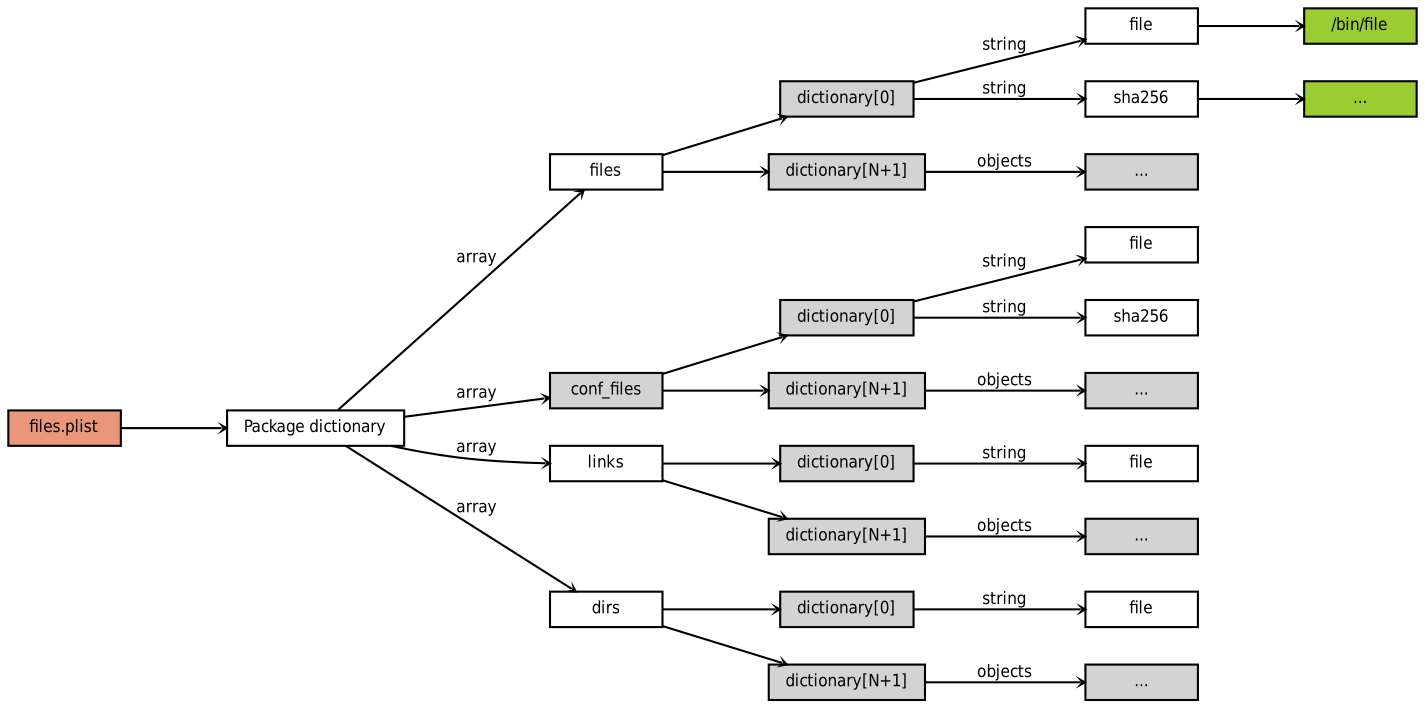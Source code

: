 digraph pkg_files_dictionary {
	graph [rankdir=LR,ranksep="0.7"];
	edge [arrowhead="vee",arrowsize="0.2",fontname="DejaVuSansCondensed",fontsize="8"];
	node [height=".1",shape=box,fontname="DejaVuSansCondensed",fontsize="8"];
	files_plist -> main;
	files_plist [style=filled,fillcolor=darksalmon,label="files.plist"];
	main [label="Package dictionary"];
	main -> files [label=array];
	files -> files_dict;
	files -> files_dict1;
	files_dict [style=filled,label="dictionary[0]"];
	files_dict1 [style=filled,label="dictionary[N+1]"];
	files_dict -> file [label=string];
	files_dict -> file_sha256 [label=string];
	file -> file_value;
	file_value [style=filled,fillcolor="yellowgreen",label="/bin/file"];
	file_sha256 [label=sha256];
	file_sha256 -> sha256_value;
	sha256_value [style=filled,fillcolor="yellowgreen",label="..."];
	files_dict1 -> files_dict1_objs [style=filled,label="objects"];
	files_dict1_objs [style=filled,label="..."];
	main -> conf_files [label=array];
	conf_files [style=filled];
	conf_files -> conf_files_dict;
	conf_files -> conf_files_dict1;
	conf_files_dict [style=filled,label="dictionary[0]"];
	conf_files_dict1 [style=filled,label="dictionary[N+1]"];
	conf_files_dict -> cf_file [label=string];
	conf_files_dict -> cf_sha256 [label=string];
	conf_files_dict1 -> conf_files_dict1_objs [style=filled,label="objects"];
	conf_files_dict1_objs [style=filled,label="..."];
	cf_file [label=file];
	cf_sha256 [label=sha256];
	conf_files_dict [style=filled];
	main -> links [label=array];
	links -> links_dict;
	links -> links_dict1;
	links_dict [style=filled,label="dictionary[0]"];
	links_dict1 [style=filled,label="dictionary[N+1]"];
	links_dict -> link_file [label=string];
	link_file [label=file];
	links_dict1 -> links_dict1_objs [style=filled,label="objects"];
	links_dict1_objs [style=filled,label="..."];
	main -> dirs [label=array];
	dirs -> dirs_dict;
	dirs -> dirs_dict1;
	dirs_dict [style=filled,label="dictionary[0]"];
	dirs_dict1 [style=filled,label="dictionary[N+1]"];
	dirs_dict -> dirs_file [label=string];
	dirs_file [label=file];
	dirs_dict1 -> dirs_dict1_objs [style=filled,label="objects"];
	dirs_dict1_objs [style=filled,label="..."];
}
